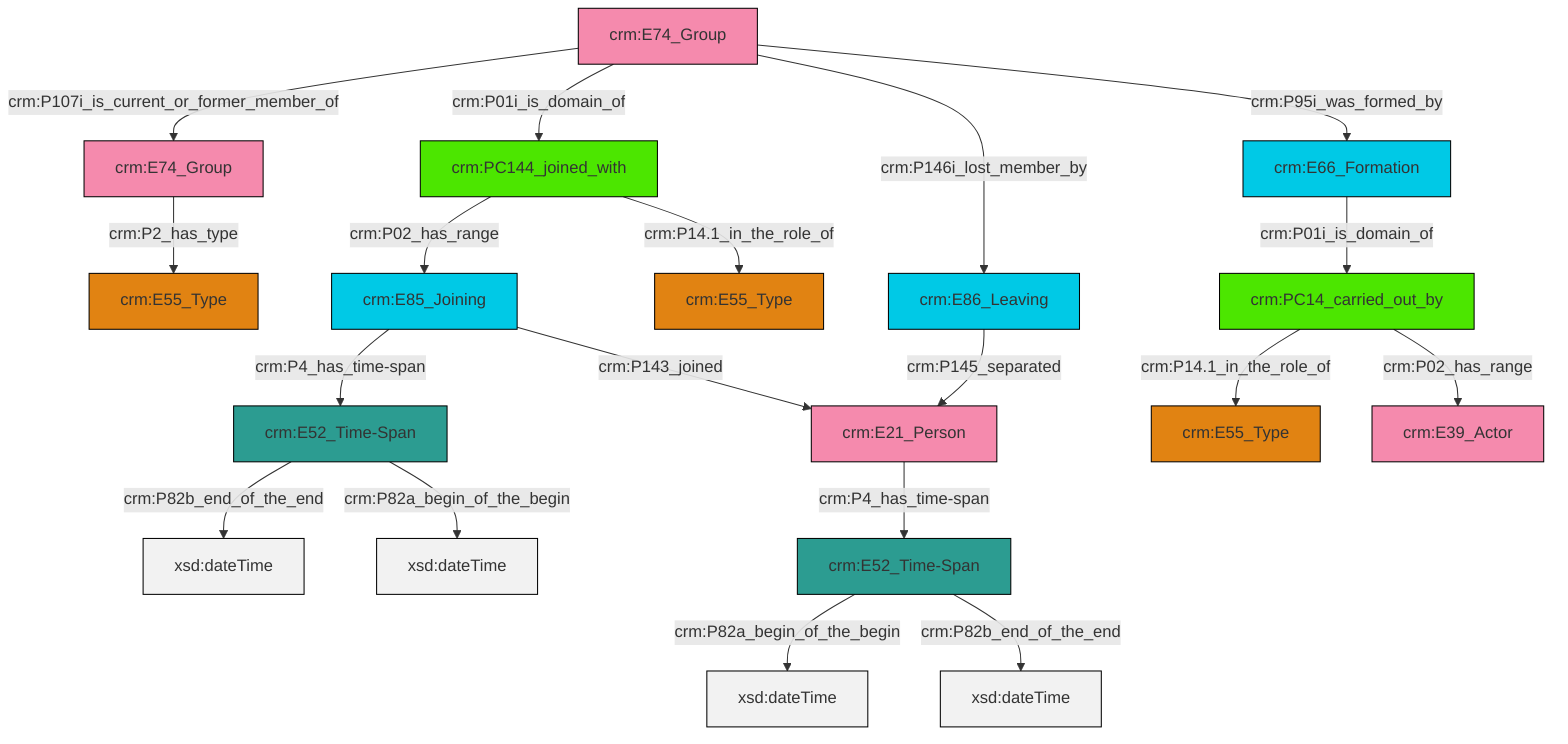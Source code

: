 graph TD
classDef Literal fill:#f2f2f2,stroke:#000000;
classDef CRM_Entity fill:#FFFFFF,stroke:#000000;
classDef Temporal_Entity fill:#00C9E6, stroke:#000000;
classDef Type fill:#E18312, stroke:#000000;
classDef Time-Span fill:#2C9C91, stroke:#000000;
classDef Appellation fill:#FFEB7F, stroke:#000000;
classDef Place fill:#008836, stroke:#000000;
classDef Persistent_Item fill:#B266B2, stroke:#000000;
classDef Conceptual_Object fill:#FFD700, stroke:#000000;
classDef Physical_Thing fill:#D2B48C, stroke:#000000;
classDef Actor fill:#f58aad, stroke:#000000;
classDef PC_Classes fill:#4ce600, stroke:#000000;
classDef Multi fill:#cccccc,stroke:#000000;

0["crm:E74_Group"]:::Actor -->|crm:P107i_is_current_or_former_member_of| 1["crm:E74_Group"]:::Actor
2["crm:PC144_joined_with"]:::PC_Classes -->|crm:P02_has_range| 3["crm:E85_Joining"]:::Temporal_Entity
5["crm:E86_Leaving"]:::Temporal_Entity -->|crm:P145_separated| 6["crm:E21_Person"]:::Actor
1["crm:E74_Group"]:::Actor -->|crm:P2_has_type| 7["crm:E55_Type"]:::Type
0["crm:E74_Group"]:::Actor -->|crm:P01i_is_domain_of| 2["crm:PC144_joined_with"]:::PC_Classes
8["crm:E52_Time-Span"]:::Time-Span -->|crm:P82b_end_of_the_end| 9[xsd:dateTime]:::Literal
10["crm:E52_Time-Span"]:::Time-Span -->|crm:P82a_begin_of_the_begin| 11[xsd:dateTime]:::Literal
6["crm:E21_Person"]:::Actor -->|crm:P4_has_time-span| 10["crm:E52_Time-Span"]:::Time-Span
0["crm:E74_Group"]:::Actor -->|crm:P146i_lost_member_by| 5["crm:E86_Leaving"]:::Temporal_Entity
10["crm:E52_Time-Span"]:::Time-Span -->|crm:P82b_end_of_the_end| 16[xsd:dateTime]:::Literal
2["crm:PC144_joined_with"]:::PC_Classes -->|crm:P14.1_in_the_role_of| 20["crm:E55_Type"]:::Type
17["crm:E66_Formation"]:::Temporal_Entity -->|crm:P01i_is_domain_of| 25["crm:PC14_carried_out_by"]:::PC_Classes
8["crm:E52_Time-Span"]:::Time-Span -->|crm:P82a_begin_of_the_begin| 26[xsd:dateTime]:::Literal
3["crm:E85_Joining"]:::Temporal_Entity -->|crm:P4_has_time-span| 8["crm:E52_Time-Span"]:::Time-Span
0["crm:E74_Group"]:::Actor -->|crm:P95i_was_formed_by| 17["crm:E66_Formation"]:::Temporal_Entity
25["crm:PC14_carried_out_by"]:::PC_Classes -->|crm:P14.1_in_the_role_of| 12["crm:E55_Type"]:::Type
3["crm:E85_Joining"]:::Temporal_Entity -->|crm:P143_joined| 6["crm:E21_Person"]:::Actor
25["crm:PC14_carried_out_by"]:::PC_Classes -->|crm:P02_has_range| 33["crm:E39_Actor"]:::Actor